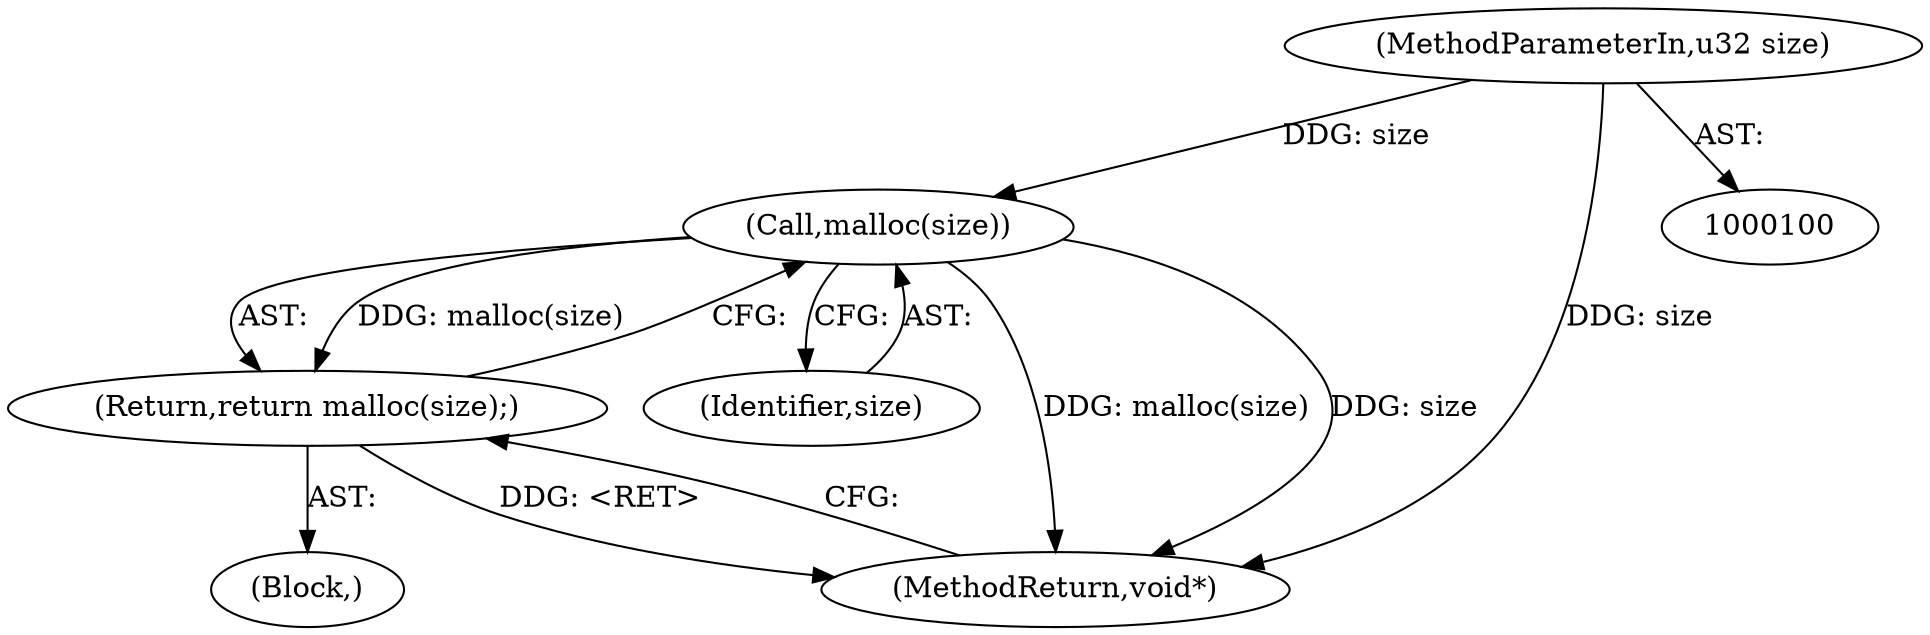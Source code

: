 digraph "1_Android_2b6f22dc64d456471a1dc6df09d515771d1427c8_3@API" {
"1000104" [label="(Call,malloc(size))"];
"1000101" [label="(MethodParameterIn,u32 size)"];
"1000103" [label="(Return,return malloc(size);)"];
"1000105" [label="(Identifier,size)"];
"1000102" [label="(Block,)"];
"1000101" [label="(MethodParameterIn,u32 size)"];
"1000104" [label="(Call,malloc(size))"];
"1000103" [label="(Return,return malloc(size);)"];
"1000106" [label="(MethodReturn,void*)"];
"1000104" -> "1000103"  [label="AST: "];
"1000104" -> "1000105"  [label="CFG: "];
"1000105" -> "1000104"  [label="AST: "];
"1000103" -> "1000104"  [label="CFG: "];
"1000104" -> "1000106"  [label="DDG: malloc(size)"];
"1000104" -> "1000106"  [label="DDG: size"];
"1000104" -> "1000103"  [label="DDG: malloc(size)"];
"1000101" -> "1000104"  [label="DDG: size"];
"1000101" -> "1000100"  [label="AST: "];
"1000101" -> "1000106"  [label="DDG: size"];
"1000103" -> "1000102"  [label="AST: "];
"1000106" -> "1000103"  [label="CFG: "];
"1000103" -> "1000106"  [label="DDG: <RET>"];
}
